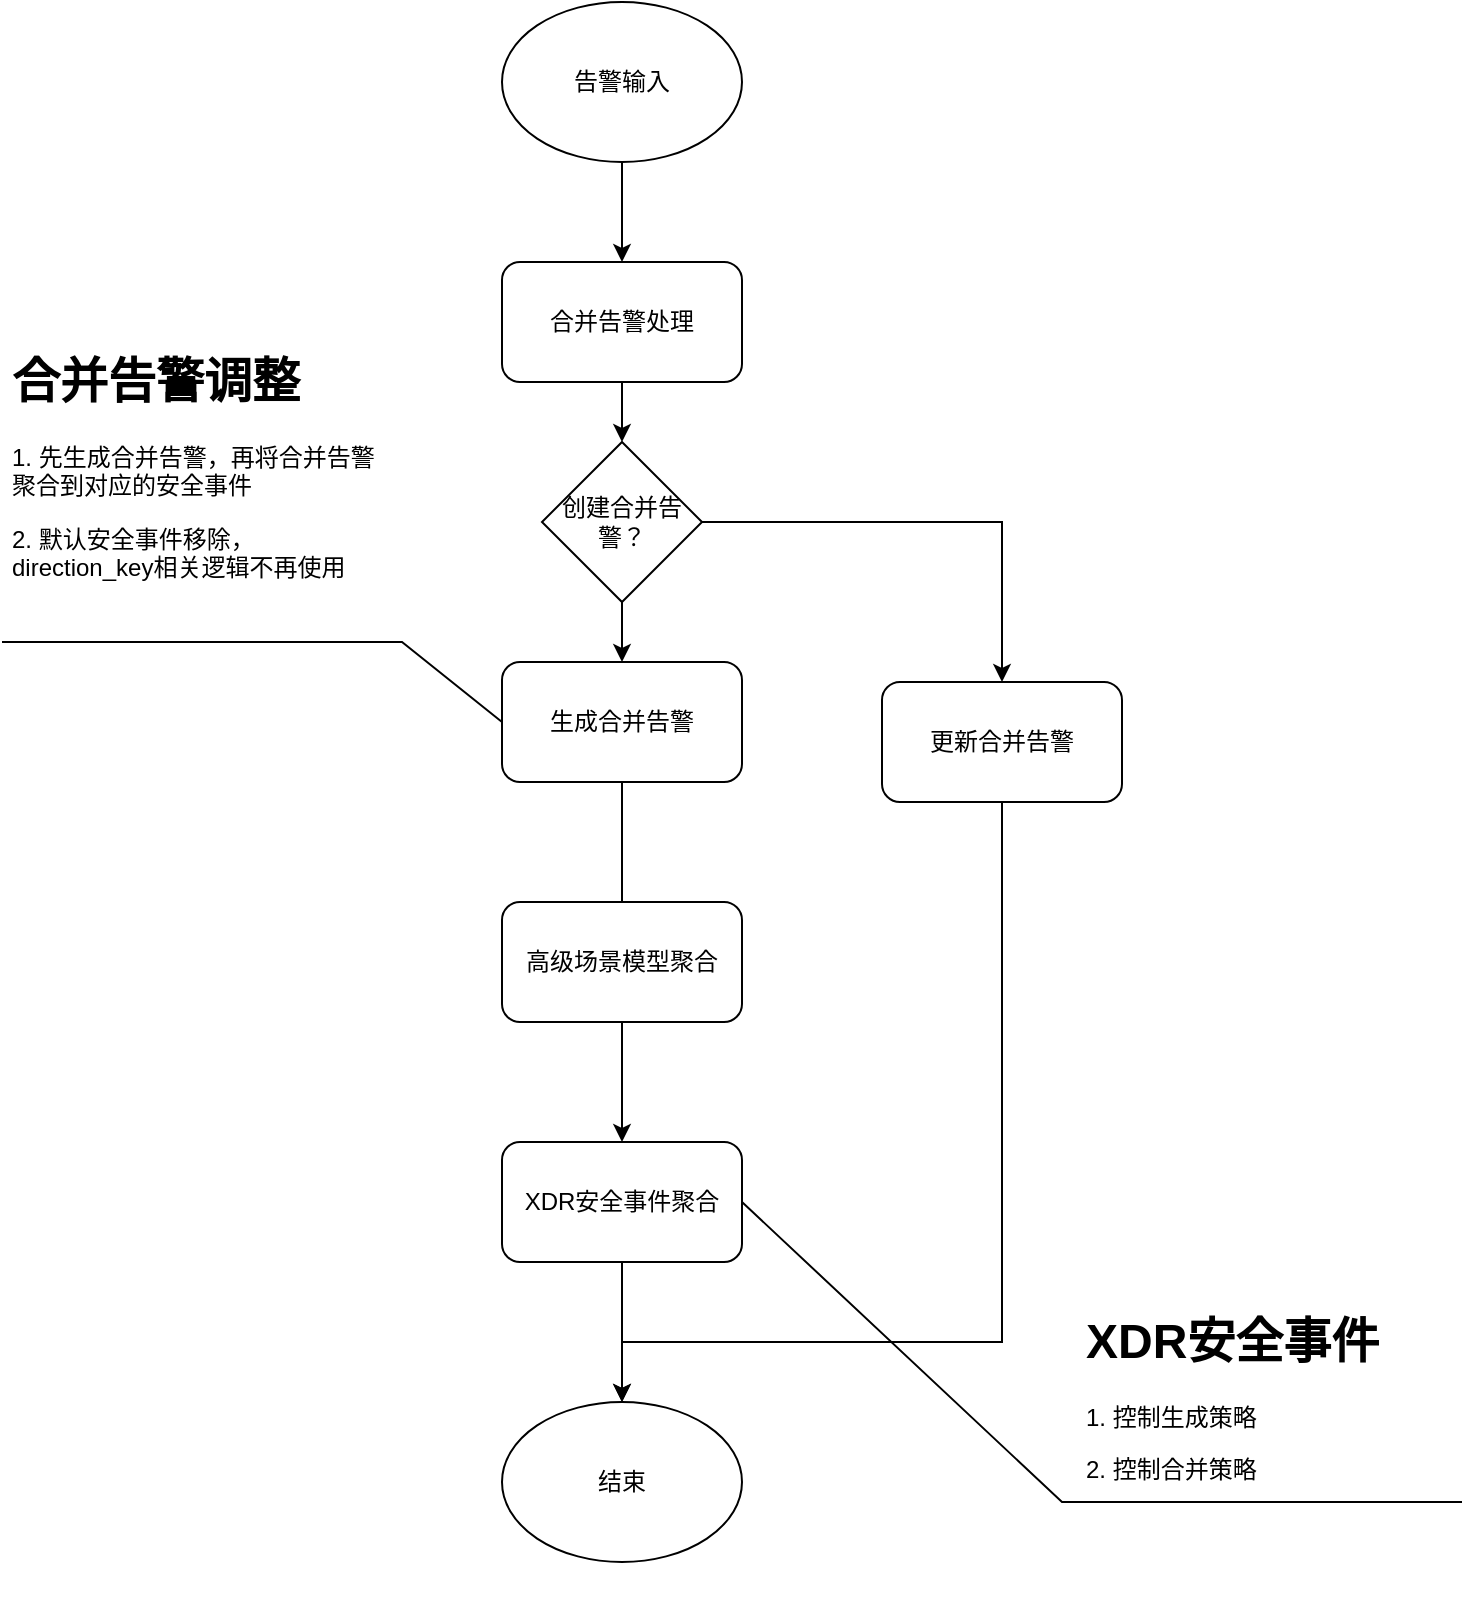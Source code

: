 <mxfile version="17.4.6" type="github">
  <diagram id="C5RBs43oDa-KdzZeNtuy" name="Page-1">
    <mxGraphModel dx="856" dy="511" grid="1" gridSize="10" guides="1" tooltips="1" connect="1" arrows="1" fold="1" page="1" pageScale="1" pageWidth="827" pageHeight="1169" math="0" shadow="0">
      <root>
        <mxCell id="WIyWlLk6GJQsqaUBKTNV-0" />
        <mxCell id="WIyWlLk6GJQsqaUBKTNV-1" parent="WIyWlLk6GJQsqaUBKTNV-0" />
        <mxCell id="bEND3ngXFf0bFGm5nGHD-9" value="" style="edgeStyle=orthogonalEdgeStyle;rounded=0;orthogonalLoop=1;jettySize=auto;html=1;" edge="1" parent="WIyWlLk6GJQsqaUBKTNV-1" source="bEND3ngXFf0bFGm5nGHD-7" target="bEND3ngXFf0bFGm5nGHD-8">
          <mxGeometry relative="1" as="geometry" />
        </mxCell>
        <mxCell id="bEND3ngXFf0bFGm5nGHD-7" value="告警输入" style="ellipse;whiteSpace=wrap;html=1;" vertex="1" parent="WIyWlLk6GJQsqaUBKTNV-1">
          <mxGeometry x="540" y="70" width="120" height="80" as="geometry" />
        </mxCell>
        <mxCell id="bEND3ngXFf0bFGm5nGHD-11" value="" style="edgeStyle=orthogonalEdgeStyle;rounded=0;orthogonalLoop=1;jettySize=auto;html=1;" edge="1" parent="WIyWlLk6GJQsqaUBKTNV-1" source="bEND3ngXFf0bFGm5nGHD-8" target="bEND3ngXFf0bFGm5nGHD-10">
          <mxGeometry relative="1" as="geometry" />
        </mxCell>
        <mxCell id="bEND3ngXFf0bFGm5nGHD-8" value="合并告警处理" style="rounded=1;whiteSpace=wrap;html=1;" vertex="1" parent="WIyWlLk6GJQsqaUBKTNV-1">
          <mxGeometry x="540" y="200" width="120" height="60" as="geometry" />
        </mxCell>
        <mxCell id="bEND3ngXFf0bFGm5nGHD-13" value="" style="edgeStyle=orthogonalEdgeStyle;rounded=0;orthogonalLoop=1;jettySize=auto;html=1;" edge="1" parent="WIyWlLk6GJQsqaUBKTNV-1" source="bEND3ngXFf0bFGm5nGHD-10" target="bEND3ngXFf0bFGm5nGHD-12">
          <mxGeometry relative="1" as="geometry" />
        </mxCell>
        <mxCell id="bEND3ngXFf0bFGm5nGHD-15" style="edgeStyle=orthogonalEdgeStyle;rounded=0;orthogonalLoop=1;jettySize=auto;html=1;" edge="1" parent="WIyWlLk6GJQsqaUBKTNV-1" source="bEND3ngXFf0bFGm5nGHD-10" target="bEND3ngXFf0bFGm5nGHD-14">
          <mxGeometry relative="1" as="geometry" />
        </mxCell>
        <mxCell id="bEND3ngXFf0bFGm5nGHD-10" value="创建合并告警？" style="rhombus;whiteSpace=wrap;html=1;" vertex="1" parent="WIyWlLk6GJQsqaUBKTNV-1">
          <mxGeometry x="560" y="290" width="80" height="80" as="geometry" />
        </mxCell>
        <mxCell id="bEND3ngXFf0bFGm5nGHD-20" value="" style="edgeStyle=orthogonalEdgeStyle;rounded=0;orthogonalLoop=1;jettySize=auto;html=1;" edge="1" parent="WIyWlLk6GJQsqaUBKTNV-1" source="bEND3ngXFf0bFGm5nGHD-12" target="bEND3ngXFf0bFGm5nGHD-18">
          <mxGeometry relative="1" as="geometry" />
        </mxCell>
        <mxCell id="bEND3ngXFf0bFGm5nGHD-12" value="生成合并告警" style="rounded=1;whiteSpace=wrap;html=1;" vertex="1" parent="WIyWlLk6GJQsqaUBKTNV-1">
          <mxGeometry x="540" y="400" width="120" height="60" as="geometry" />
        </mxCell>
        <mxCell id="bEND3ngXFf0bFGm5nGHD-17" style="edgeStyle=orthogonalEdgeStyle;rounded=0;orthogonalLoop=1;jettySize=auto;html=1;" edge="1" parent="WIyWlLk6GJQsqaUBKTNV-1" source="bEND3ngXFf0bFGm5nGHD-14" target="bEND3ngXFf0bFGm5nGHD-16">
          <mxGeometry relative="1" as="geometry">
            <Array as="points">
              <mxPoint x="790" y="740" />
              <mxPoint x="600" y="740" />
            </Array>
          </mxGeometry>
        </mxCell>
        <mxCell id="bEND3ngXFf0bFGm5nGHD-16" value="结束" style="ellipse;whiteSpace=wrap;html=1;" vertex="1" parent="WIyWlLk6GJQsqaUBKTNV-1">
          <mxGeometry x="540" y="770" width="120" height="80" as="geometry" />
        </mxCell>
        <mxCell id="bEND3ngXFf0bFGm5nGHD-14" value="更新合并告警" style="rounded=1;whiteSpace=wrap;html=1;" vertex="1" parent="WIyWlLk6GJQsqaUBKTNV-1">
          <mxGeometry x="730" y="410" width="120" height="60" as="geometry" />
        </mxCell>
        <mxCell id="bEND3ngXFf0bFGm5nGHD-21" style="edgeStyle=orthogonalEdgeStyle;rounded=0;orthogonalLoop=1;jettySize=auto;html=1;" edge="1" parent="WIyWlLk6GJQsqaUBKTNV-1" source="bEND3ngXFf0bFGm5nGHD-18" target="bEND3ngXFf0bFGm5nGHD-16">
          <mxGeometry relative="1" as="geometry" />
        </mxCell>
        <mxCell id="bEND3ngXFf0bFGm5nGHD-18" value="XDR安全事件聚合" style="rounded=1;whiteSpace=wrap;html=1;" vertex="1" parent="WIyWlLk6GJQsqaUBKTNV-1">
          <mxGeometry x="540" y="640" width="120" height="60" as="geometry" />
        </mxCell>
        <mxCell id="bEND3ngXFf0bFGm5nGHD-23" value="&lt;h1&gt;合并告警调整&lt;/h1&gt;&lt;p&gt;1. 先生成合并告警，再将合并告警聚合到对应的安全事件&lt;/p&gt;&lt;p&gt;2. 默认安全事件移除，direction_key相关逻辑不再使用&lt;/p&gt;" style="text;html=1;strokeColor=none;fillColor=none;spacing=5;spacingTop=-20;whiteSpace=wrap;overflow=hidden;rounded=0;" vertex="1" parent="WIyWlLk6GJQsqaUBKTNV-1">
          <mxGeometry x="290" y="240" width="190" height="155" as="geometry" />
        </mxCell>
        <mxCell id="bEND3ngXFf0bFGm5nGHD-27" value="" style="endArrow=none;html=1;rounded=0;endFill=0;exitX=1;exitY=0.5;exitDx=0;exitDy=0;" edge="1" parent="WIyWlLk6GJQsqaUBKTNV-1" source="bEND3ngXFf0bFGm5nGHD-18">
          <mxGeometry relative="1" as="geometry">
            <mxPoint x="690" y="634" as="sourcePoint" />
            <mxPoint x="1020" y="820" as="targetPoint" />
            <Array as="points">
              <mxPoint x="820" y="820" />
            </Array>
          </mxGeometry>
        </mxCell>
        <mxCell id="bEND3ngXFf0bFGm5nGHD-24" value="" style="endArrow=none;html=1;rounded=0;exitX=0;exitY=0.5;exitDx=0;exitDy=0;endFill=0;" edge="1" parent="WIyWlLk6GJQsqaUBKTNV-1" source="bEND3ngXFf0bFGm5nGHD-12">
          <mxGeometry relative="1" as="geometry">
            <mxPoint x="270" y="380" as="sourcePoint" />
            <mxPoint x="290" y="390" as="targetPoint" />
            <Array as="points">
              <mxPoint x="490" y="390" />
            </Array>
          </mxGeometry>
        </mxCell>
        <mxCell id="bEND3ngXFf0bFGm5nGHD-26" value="&lt;h1&gt;XDR安全事件&lt;/h1&gt;&lt;p&gt;1. 控制生成策略&lt;/p&gt;&lt;p&gt;2. 控制合并策略&lt;/p&gt;" style="text;html=1;strokeColor=none;fillColor=none;spacing=5;spacingTop=-20;whiteSpace=wrap;overflow=hidden;rounded=0;" vertex="1" parent="WIyWlLk6GJQsqaUBKTNV-1">
          <mxGeometry x="827" y="720" width="190" height="155" as="geometry" />
        </mxCell>
        <mxCell id="bEND3ngXFf0bFGm5nGHD-28" value="高级场景模型聚合" style="rounded=1;whiteSpace=wrap;html=1;" vertex="1" parent="WIyWlLk6GJQsqaUBKTNV-1">
          <mxGeometry x="540" y="520" width="120" height="60" as="geometry" />
        </mxCell>
      </root>
    </mxGraphModel>
  </diagram>
</mxfile>
